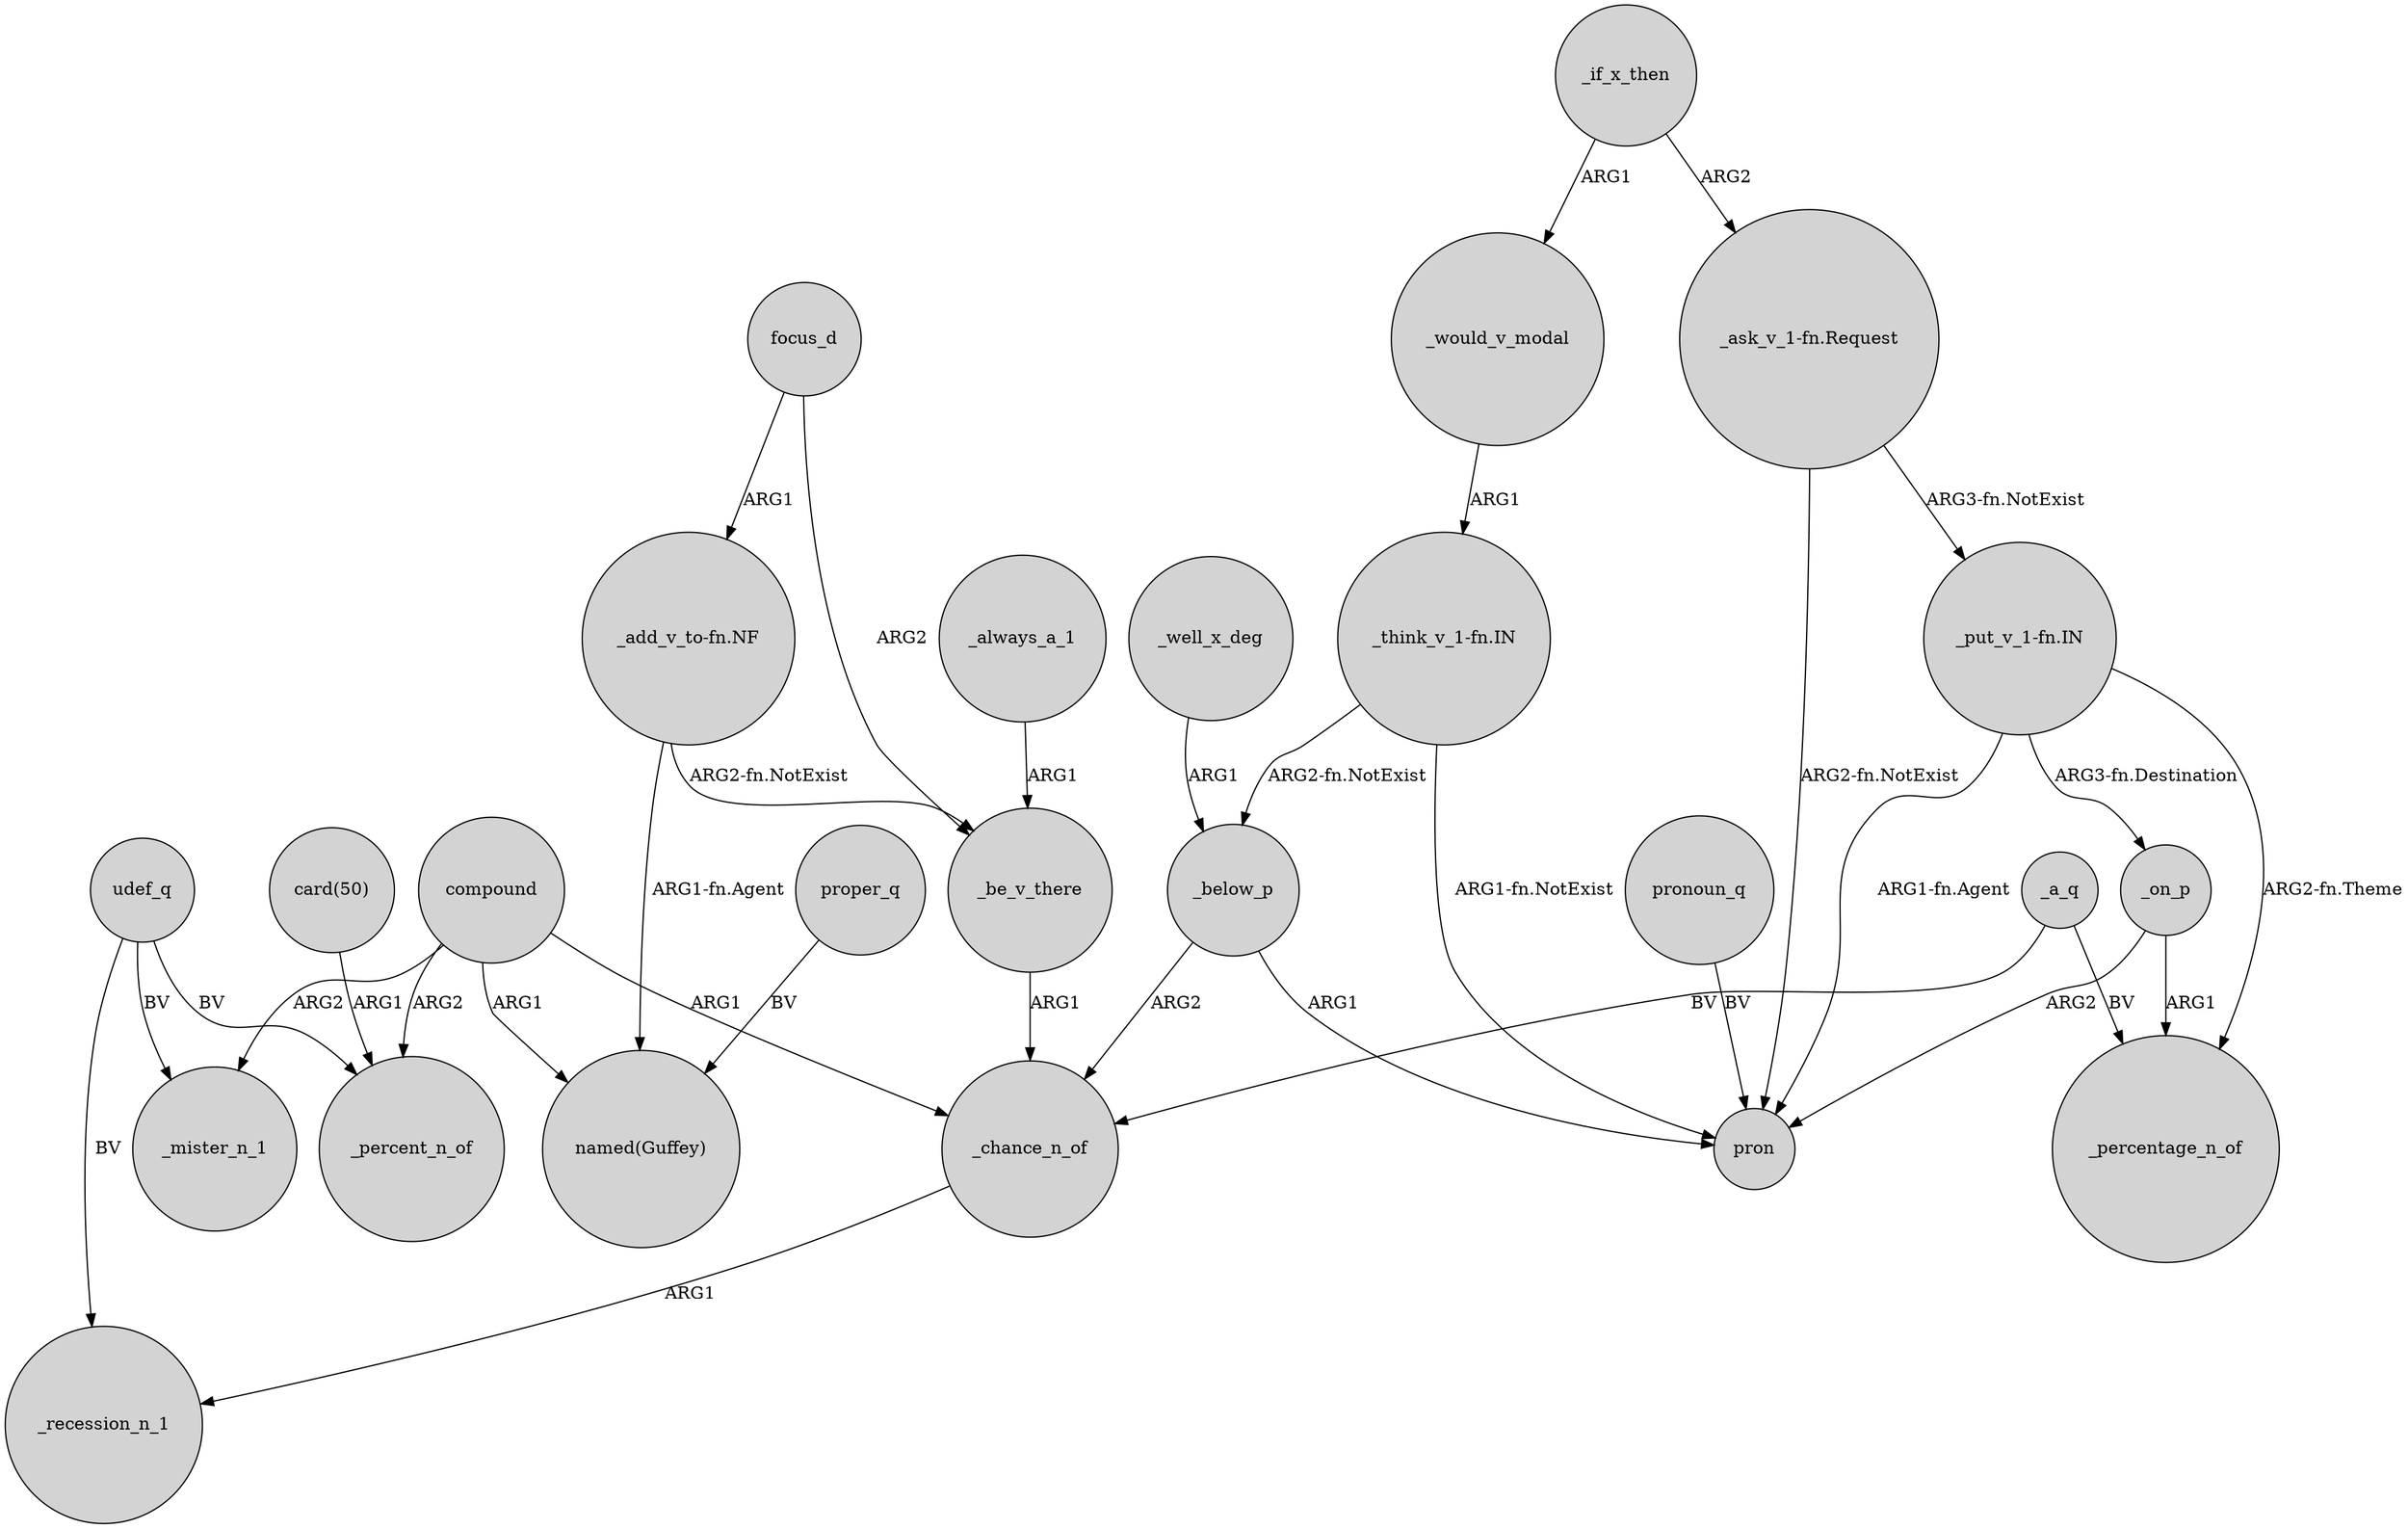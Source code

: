 digraph {
	node [shape=circle style=filled]
	"_put_v_1-fn.IN" -> pron [label="ARG1-fn.Agent"]
	_a_q -> _percentage_n_of [label=BV]
	_always_a_1 -> _be_v_there [label=ARG1]
	"_think_v_1-fn.IN" -> pron [label="ARG1-fn.NotExist"]
	_below_p -> pron [label=ARG1]
	"_add_v_to-fn.NF" -> _be_v_there [label="ARG2-fn.NotExist"]
	compound -> _mister_n_1 [label=ARG2]
	"_ask_v_1-fn.Request" -> pron [label="ARG2-fn.NotExist"]
	udef_q -> _mister_n_1 [label=BV]
	"_put_v_1-fn.IN" -> _on_p [label="ARG3-fn.Destination"]
	"_ask_v_1-fn.Request" -> "_put_v_1-fn.IN" [label="ARG3-fn.NotExist"]
	compound -> "named(Guffey)" [label=ARG1]
	_on_p -> pron [label=ARG2]
	compound -> _percent_n_of [label=ARG2]
	_on_p -> _percentage_n_of [label=ARG1]
	_would_v_modal -> "_think_v_1-fn.IN" [label=ARG1]
	"_put_v_1-fn.IN" -> _percentage_n_of [label="ARG2-fn.Theme"]
	pronoun_q -> pron [label=BV]
	"card(50)" -> _percent_n_of [label=ARG1]
	_a_q -> _chance_n_of [label=BV]
	udef_q -> _recession_n_1 [label=BV]
	_if_x_then -> "_ask_v_1-fn.Request" [label=ARG2]
	"_add_v_to-fn.NF" -> "named(Guffey)" [label="ARG1-fn.Agent"]
	compound -> _chance_n_of [label=ARG1]
	_well_x_deg -> _below_p [label=ARG1]
	_be_v_there -> _chance_n_of [label=ARG1]
	proper_q -> "named(Guffey)" [label=BV]
	_below_p -> _chance_n_of [label=ARG2]
	_if_x_then -> _would_v_modal [label=ARG1]
	focus_d -> "_add_v_to-fn.NF" [label=ARG1]
	udef_q -> _percent_n_of [label=BV]
	_chance_n_of -> _recession_n_1 [label=ARG1]
	"_think_v_1-fn.IN" -> _below_p [label="ARG2-fn.NotExist"]
	focus_d -> _be_v_there [label=ARG2]
}
